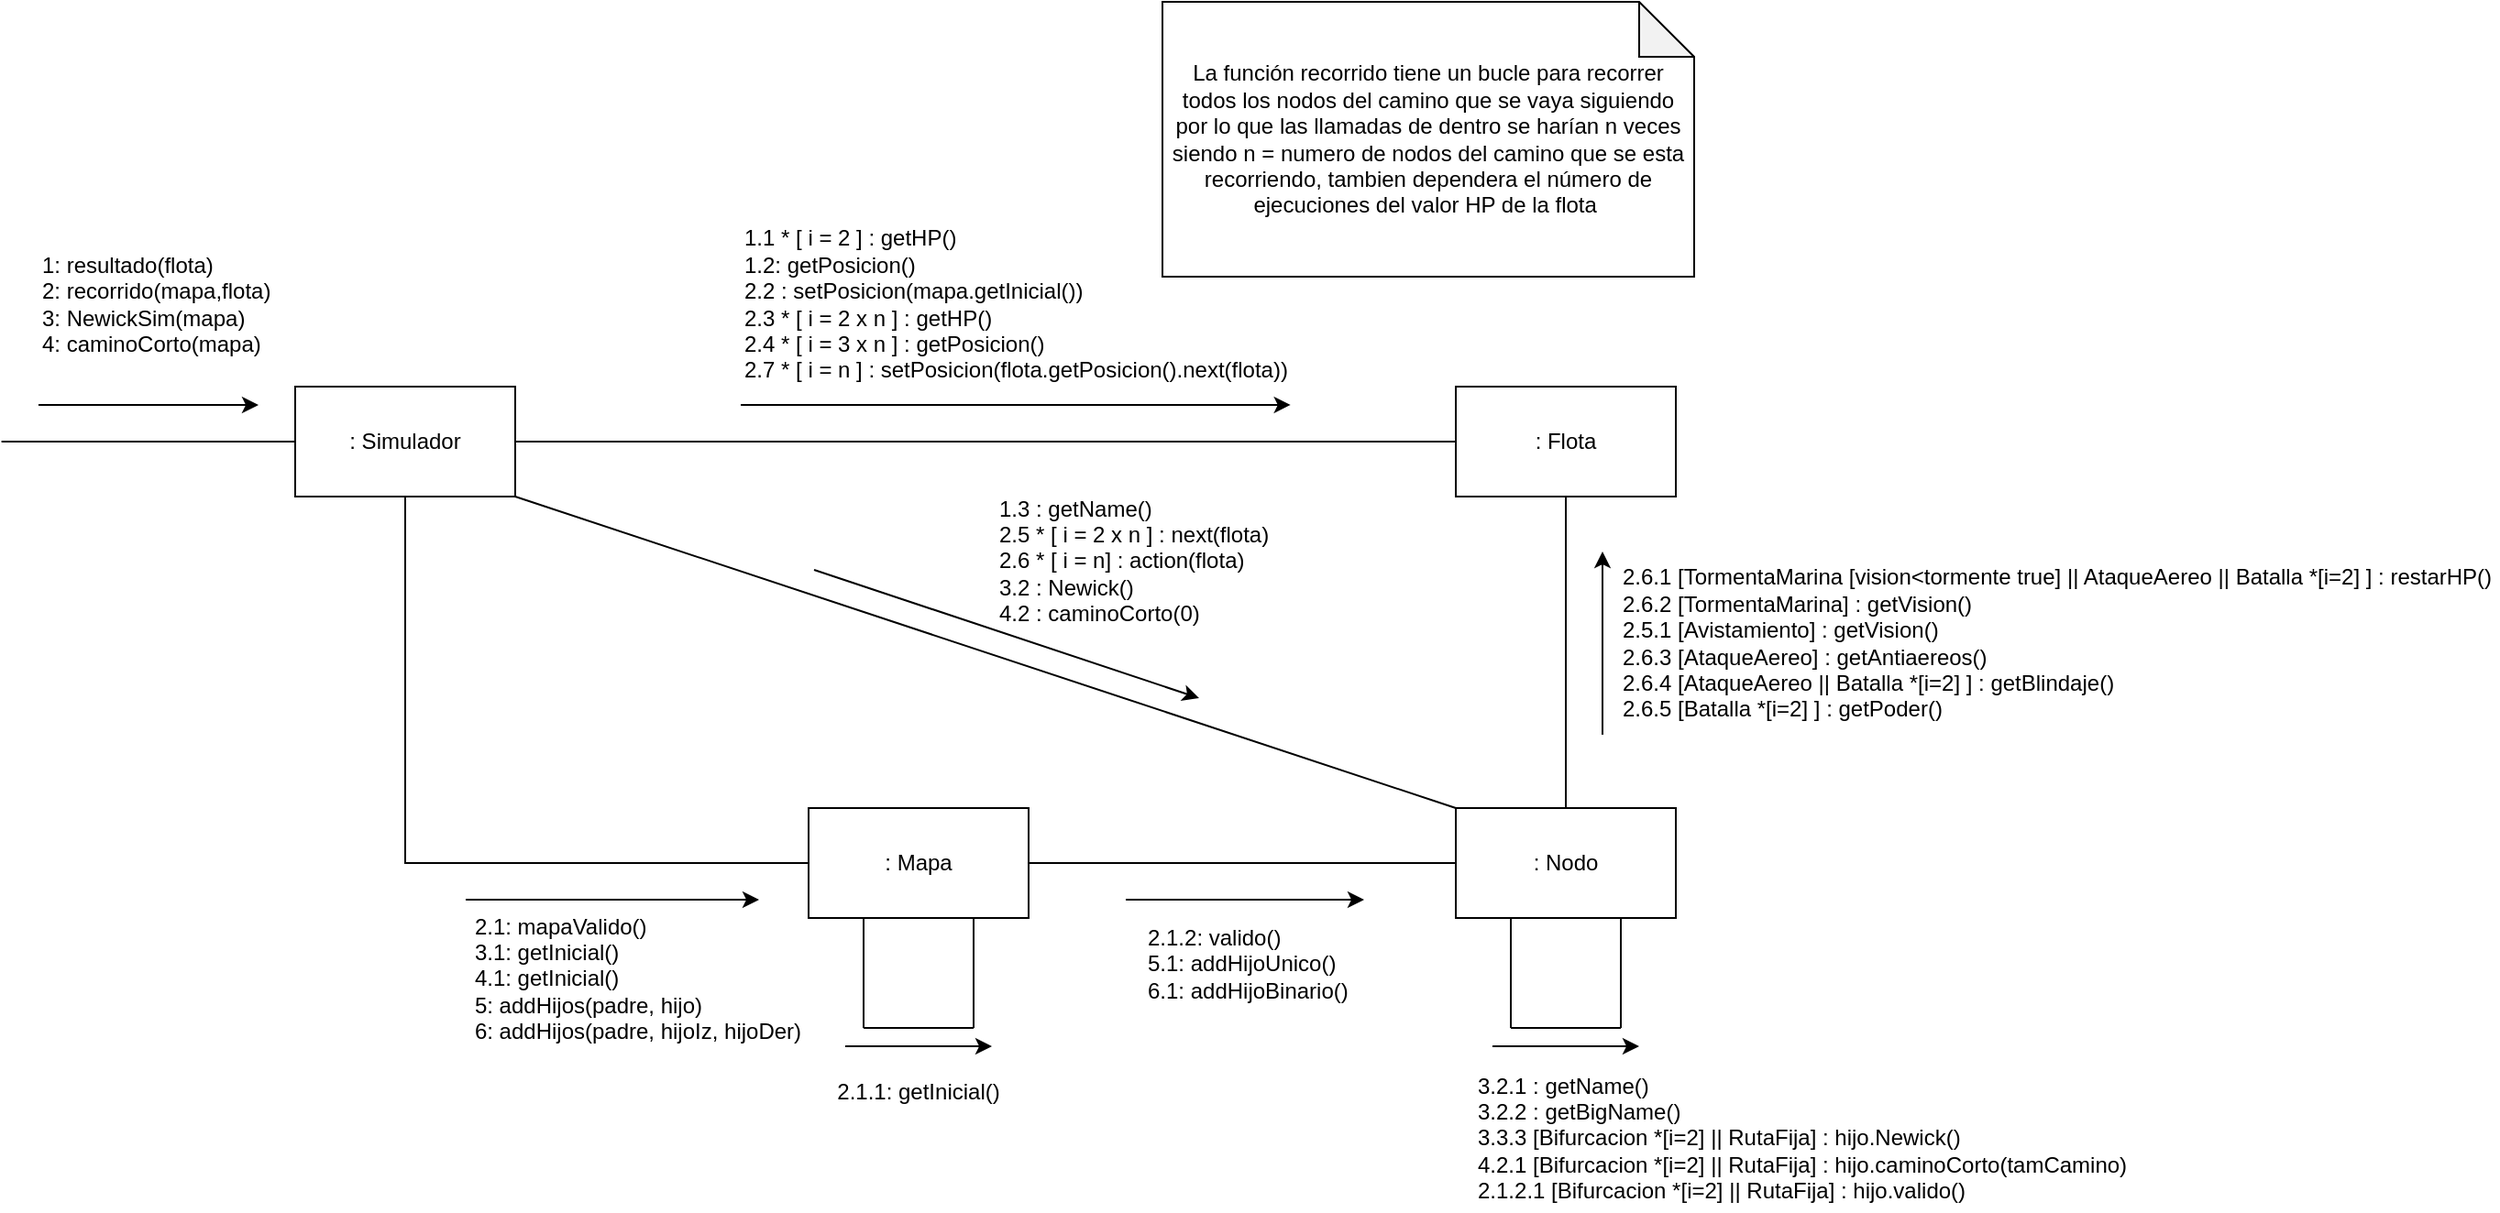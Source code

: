 <mxfile version="22.1.11" type="github">
  <diagram name="Página-1" id="WICck9pgIeBtj4AcxYeL">
    <mxGraphModel dx="1407" dy="704" grid="1" gridSize="10" guides="1" tooltips="1" connect="1" arrows="1" fold="1" page="1" pageScale="1" pageWidth="827" pageHeight="1169" math="0" shadow="0">
      <root>
        <mxCell id="0" />
        <mxCell id="1" parent="0" />
        <mxCell id="PBhGnh1ifOubgosgx4_8-1" value=": Simulador" style="rounded=0;whiteSpace=wrap;html=1;" parent="1" vertex="1">
          <mxGeometry x="209" y="265" width="120" height="60" as="geometry" />
        </mxCell>
        <mxCell id="PBhGnh1ifOubgosgx4_8-2" value=": Flota" style="rounded=0;whiteSpace=wrap;html=1;" parent="1" vertex="1">
          <mxGeometry x="842" y="265" width="120" height="60" as="geometry" />
        </mxCell>
        <mxCell id="PBhGnh1ifOubgosgx4_8-4" value=": Nodo" style="rounded=0;whiteSpace=wrap;html=1;" parent="1" vertex="1">
          <mxGeometry x="842" y="495" width="120" height="60" as="geometry" />
        </mxCell>
        <mxCell id="PBhGnh1ifOubgosgx4_8-5" value=": Mapa" style="rounded=0;whiteSpace=wrap;html=1;" parent="1" vertex="1">
          <mxGeometry x="489" y="495" width="120" height="60" as="geometry" />
        </mxCell>
        <mxCell id="PBhGnh1ifOubgosgx4_8-17" value="" style="endArrow=none;html=1;rounded=0;exitX=1;exitY=0.5;exitDx=0;exitDy=0;entryX=0;entryY=0.5;entryDx=0;entryDy=0;" parent="1" source="PBhGnh1ifOubgosgx4_8-1" target="PBhGnh1ifOubgosgx4_8-2" edge="1">
          <mxGeometry width="50" height="50" relative="1" as="geometry">
            <mxPoint x="489" y="555" as="sourcePoint" />
            <mxPoint x="539" y="505" as="targetPoint" />
          </mxGeometry>
        </mxCell>
        <mxCell id="PBhGnh1ifOubgosgx4_8-21" value="" style="endArrow=classic;html=1;rounded=0;" parent="1" edge="1">
          <mxGeometry width="50" height="50" relative="1" as="geometry">
            <mxPoint x="302" y="545" as="sourcePoint" />
            <mxPoint x="462" y="545" as="targetPoint" />
          </mxGeometry>
        </mxCell>
        <mxCell id="PBhGnh1ifOubgosgx4_8-22" value="" style="endArrow=classic;html=1;rounded=0;" parent="1" edge="1">
          <mxGeometry width="50" height="50" relative="1" as="geometry">
            <mxPoint x="69" y="275" as="sourcePoint" />
            <mxPoint x="189" y="275" as="targetPoint" />
          </mxGeometry>
        </mxCell>
        <mxCell id="PBhGnh1ifOubgosgx4_8-23" value="1: resultado(flota)&lt;br&gt;2: recorrido(mapa,flota)&lt;br&gt;3: NewickSim(mapa)&lt;br&gt;&lt;div style=&quot;&quot;&gt;&lt;span style=&quot;background-color: initial;&quot;&gt;4: caminoCorto(mapa)&lt;/span&gt;&lt;/div&gt;" style="text;html=1;strokeColor=none;fillColor=none;align=left;verticalAlign=middle;whiteSpace=wrap;rounded=0;" parent="1" vertex="1">
          <mxGeometry x="69" y="185" width="140" height="70" as="geometry" />
        </mxCell>
        <mxCell id="PBhGnh1ifOubgosgx4_8-14" value="1.1 * [ i = 2 ] : getHP()&lt;br&gt;1.2: getPosicion()&lt;br&gt;2.2 : setPosicion(mapa.getInicial())&lt;br&gt;2.3 * [ i = 2 x n ] : getHP()&lt;br&gt;2.4 * [ i = 3 x n ] :&amp;nbsp;getPosicion()&lt;br&gt;2.7 * [ i = n ] : setPosicion(flota.getPosicion().next(flota)&lt;span style=&quot;background-color: initial;&quot;&gt;)&amp;nbsp;&lt;/span&gt;" style="text;html=1;strokeColor=none;fillColor=none;align=left;verticalAlign=middle;whiteSpace=wrap;rounded=0;" parent="1" vertex="1">
          <mxGeometry x="452" y="155" width="460" height="130" as="geometry" />
        </mxCell>
        <mxCell id="PBhGnh1ifOubgosgx4_8-25" value="" style="endArrow=classic;html=1;rounded=0;entryX=0.641;entryY=0.923;entryDx=0;entryDy=0;entryPerimeter=0;" parent="1" edge="1">
          <mxGeometry width="50" height="50" relative="1" as="geometry">
            <mxPoint x="452" y="275" as="sourcePoint" />
            <mxPoint x="751.86" y="274.99" as="targetPoint" />
          </mxGeometry>
        </mxCell>
        <mxCell id="PBhGnh1ifOubgosgx4_8-26" value="&lt;div style=&quot;text-align: left;&quot;&gt;&lt;span style=&quot;background-color: initial;&quot;&gt;2.1: mapaValido()&lt;/span&gt;&lt;/div&gt;&lt;div style=&quot;text-align: left;&quot;&gt;&lt;span style=&quot;background-color: initial;&quot;&gt;3.1: getInicial()&lt;/span&gt;&lt;/div&gt;&lt;div style=&quot;text-align: left;&quot;&gt;&lt;span style=&quot;background-color: initial;&quot;&gt;4.1: getInicial()&lt;/span&gt;&lt;/div&gt;&lt;div style=&quot;text-align: left;&quot;&gt;&lt;span style=&quot;background-color: initial;&quot;&gt;5: addHijos(padre, hijo)&lt;/span&gt;&lt;/div&gt;&lt;div style=&quot;text-align: left;&quot;&gt;&lt;span style=&quot;background-color: initial;&quot;&gt;6: addHijos(padre, hijoIz, hijoDer)&lt;/span&gt;&lt;/div&gt;" style="text;html=1;strokeColor=none;fillColor=none;align=center;verticalAlign=middle;whiteSpace=wrap;rounded=0;" parent="1" vertex="1">
          <mxGeometry x="286" y="550" width="220" height="75" as="geometry" />
        </mxCell>
        <mxCell id="PBhGnh1ifOubgosgx4_8-29" value="" style="endArrow=none;html=1;rounded=0;entryX=0.5;entryY=1;entryDx=0;entryDy=0;exitX=0;exitY=0.5;exitDx=0;exitDy=0;" parent="1" source="PBhGnh1ifOubgosgx4_8-5" target="PBhGnh1ifOubgosgx4_8-1" edge="1">
          <mxGeometry width="50" height="50" relative="1" as="geometry">
            <mxPoint x="322" y="545" as="sourcePoint" />
            <mxPoint x="372" y="495" as="targetPoint" />
            <Array as="points">
              <mxPoint x="269" y="525" />
            </Array>
          </mxGeometry>
        </mxCell>
        <mxCell id="PBhGnh1ifOubgosgx4_8-31" value="" style="endArrow=none;html=1;rounded=0;exitX=1;exitY=0.5;exitDx=0;exitDy=0;" parent="1" source="PBhGnh1ifOubgosgx4_8-5" target="PBhGnh1ifOubgosgx4_8-4" edge="1">
          <mxGeometry width="50" height="50" relative="1" as="geometry">
            <mxPoint x="662" y="545" as="sourcePoint" />
            <mxPoint x="712" y="495" as="targetPoint" />
          </mxGeometry>
        </mxCell>
        <mxCell id="PBhGnh1ifOubgosgx4_8-32" value="2.1.2: valido()&lt;br&gt;5.1: addHijoUnico()&lt;br&gt;6.1: addHijoBinario()" style="text;html=1;strokeColor=none;fillColor=none;align=left;verticalAlign=middle;whiteSpace=wrap;rounded=0;" parent="1" vertex="1">
          <mxGeometry x="672" y="555" width="130" height="50" as="geometry" />
        </mxCell>
        <mxCell id="PBhGnh1ifOubgosgx4_8-34" value="" style="endArrow=none;html=1;rounded=0;exitX=0.25;exitY=1;exitDx=0;exitDy=0;" parent="1" source="PBhGnh1ifOubgosgx4_8-5" edge="1">
          <mxGeometry width="50" height="50" relative="1" as="geometry">
            <mxPoint x="502" y="545" as="sourcePoint" />
            <mxPoint x="519" y="615" as="targetPoint" />
          </mxGeometry>
        </mxCell>
        <mxCell id="PBhGnh1ifOubgosgx4_8-35" value="" style="endArrow=none;html=1;rounded=0;" parent="1" edge="1">
          <mxGeometry width="50" height="50" relative="1" as="geometry">
            <mxPoint x="519" y="615" as="sourcePoint" />
            <mxPoint x="579" y="615" as="targetPoint" />
          </mxGeometry>
        </mxCell>
        <mxCell id="PBhGnh1ifOubgosgx4_8-36" value="" style="endArrow=none;html=1;rounded=0;entryX=0.75;entryY=1;entryDx=0;entryDy=0;" parent="1" target="PBhGnh1ifOubgosgx4_8-5" edge="1">
          <mxGeometry width="50" height="50" relative="1" as="geometry">
            <mxPoint x="579" y="615" as="sourcePoint" />
            <mxPoint x="552" y="495" as="targetPoint" />
          </mxGeometry>
        </mxCell>
        <mxCell id="PBhGnh1ifOubgosgx4_8-37" value="2.1.1: getInicial()" style="text;html=1;strokeColor=none;fillColor=none;align=center;verticalAlign=middle;whiteSpace=wrap;rounded=0;" parent="1" vertex="1">
          <mxGeometry x="484" y="635" width="130" height="30" as="geometry" />
        </mxCell>
        <mxCell id="PBhGnh1ifOubgosgx4_8-39" value="" style="endArrow=classic;html=1;rounded=0;" parent="1" edge="1">
          <mxGeometry width="50" height="50" relative="1" as="geometry">
            <mxPoint x="509" y="625" as="sourcePoint" />
            <mxPoint x="589" y="625" as="targetPoint" />
          </mxGeometry>
        </mxCell>
        <mxCell id="PBhGnh1ifOubgosgx4_8-43" value="" style="endArrow=classic;html=1;rounded=0;" parent="1" edge="1">
          <mxGeometry width="50" height="50" relative="1" as="geometry">
            <mxPoint x="662" y="545" as="sourcePoint" />
            <mxPoint x="792" y="545" as="targetPoint" />
          </mxGeometry>
        </mxCell>
        <mxCell id="PBhGnh1ifOubgosgx4_8-45" value="" style="endArrow=classic;html=1;rounded=0;" parent="1" edge="1">
          <mxGeometry width="50" height="50" relative="1" as="geometry">
            <mxPoint x="922" y="455" as="sourcePoint" />
            <mxPoint x="922" y="355" as="targetPoint" />
          </mxGeometry>
        </mxCell>
        <mxCell id="PBhGnh1ifOubgosgx4_8-46" value="" style="endArrow=none;html=1;rounded=0;entryX=0.5;entryY=1;entryDx=0;entryDy=0;exitX=0.5;exitY=0;exitDx=0;exitDy=0;" parent="1" source="PBhGnh1ifOubgosgx4_8-4" target="PBhGnh1ifOubgosgx4_8-2" edge="1">
          <mxGeometry width="50" height="50" relative="1" as="geometry">
            <mxPoint x="562" y="465" as="sourcePoint" />
            <mxPoint x="612" y="415" as="targetPoint" />
          </mxGeometry>
        </mxCell>
        <mxCell id="PBhGnh1ifOubgosgx4_8-47" value="" style="endArrow=none;html=1;rounded=0;entryX=0.25;entryY=1;entryDx=0;entryDy=0;" parent="1" target="PBhGnh1ifOubgosgx4_8-4" edge="1">
          <mxGeometry width="50" height="50" relative="1" as="geometry">
            <mxPoint x="872" y="615" as="sourcePoint" />
            <mxPoint x="919" y="605" as="targetPoint" />
          </mxGeometry>
        </mxCell>
        <mxCell id="PBhGnh1ifOubgosgx4_8-48" value="" style="endArrow=none;html=1;rounded=0;" parent="1" edge="1">
          <mxGeometry width="50" height="50" relative="1" as="geometry">
            <mxPoint x="872" y="615" as="sourcePoint" />
            <mxPoint x="932" y="615" as="targetPoint" />
          </mxGeometry>
        </mxCell>
        <mxCell id="PBhGnh1ifOubgosgx4_8-49" value="" style="endArrow=none;html=1;rounded=0;entryX=0.75;entryY=1;entryDx=0;entryDy=0;" parent="1" target="PBhGnh1ifOubgosgx4_8-4" edge="1">
          <mxGeometry width="50" height="50" relative="1" as="geometry">
            <mxPoint x="932" y="615" as="sourcePoint" />
            <mxPoint x="622" y="395" as="targetPoint" />
          </mxGeometry>
        </mxCell>
        <mxCell id="PBhGnh1ifOubgosgx4_8-50" value="" style="endArrow=classic;html=1;rounded=0;" parent="1" edge="1">
          <mxGeometry width="50" height="50" relative="1" as="geometry">
            <mxPoint x="862" y="625" as="sourcePoint" />
            <mxPoint x="942" y="625" as="targetPoint" />
          </mxGeometry>
        </mxCell>
        <mxCell id="qtkPWYaVm_F9rMl8UNy9-1" value="2.6.1 [TormentaMarina [vision&amp;lt;tormente true] || AtaqueAereo || Batalla *[i=2] ] : restarHP()&lt;br&gt;2.6.2 [TormentaMarina] : getVision()&lt;br&gt;2.5.1 [Avistamiento] : getVision()&lt;br&gt;2.6.3 [AtaqueAereo] : getAntiaereos()&lt;br&gt;2.6.4 [AtaqueAereo || Batalla *[i=2] ] : getBlindaje()&lt;br&gt;2.6.5 [Batalla *[i=2] ] : getPoder()" style="text;html=1;strokeColor=none;fillColor=none;align=left;verticalAlign=middle;whiteSpace=wrap;rounded=0;" parent="1" vertex="1">
          <mxGeometry x="931" y="355" width="479" height="100" as="geometry" />
        </mxCell>
        <mxCell id="qtkPWYaVm_F9rMl8UNy9-3" value="" style="endArrow=none;html=1;rounded=0;entryX=0;entryY=0;entryDx=0;entryDy=0;exitX=1;exitY=1;exitDx=0;exitDy=0;" parent="1" source="PBhGnh1ifOubgosgx4_8-1" target="PBhGnh1ifOubgosgx4_8-4" edge="1">
          <mxGeometry width="50" height="50" relative="1" as="geometry">
            <mxPoint x="682" y="445" as="sourcePoint" />
            <mxPoint x="732" y="395" as="targetPoint" />
          </mxGeometry>
        </mxCell>
        <mxCell id="qtkPWYaVm_F9rMl8UNy9-4" value="" style="endArrow=classic;html=1;rounded=0;" parent="1" edge="1">
          <mxGeometry width="50" height="50" relative="1" as="geometry">
            <mxPoint x="492" y="365" as="sourcePoint" />
            <mxPoint x="702" y="435" as="targetPoint" />
          </mxGeometry>
        </mxCell>
        <mxCell id="qtkPWYaVm_F9rMl8UNy9-5" value="1.3 : getName()&lt;br&gt;2.5 * [&amp;nbsp;i = 2 x n ]&amp;nbsp;: next(flota)&lt;br&gt;2.6 * [ i = n] : action(flota)&lt;br&gt;3.2 : Newick()&lt;br&gt;4.2 : caminoCorto(0)" style="text;html=1;strokeColor=none;fillColor=none;align=left;verticalAlign=middle;whiteSpace=wrap;rounded=0;rotation=0;" parent="1" vertex="1">
          <mxGeometry x="591" y="325" width="150" height="70" as="geometry" />
        </mxCell>
        <mxCell id="_7e9RXA1wCkBmxa7xCcD-1" value="" style="endArrow=none;html=1;rounded=0;entryX=0;entryY=0.5;entryDx=0;entryDy=0;" edge="1" parent="1" target="PBhGnh1ifOubgosgx4_8-1">
          <mxGeometry width="50" height="50" relative="1" as="geometry">
            <mxPoint x="48.8" y="295" as="sourcePoint" />
            <mxPoint x="672" y="395" as="targetPoint" />
          </mxGeometry>
        </mxCell>
        <mxCell id="_7e9RXA1wCkBmxa7xCcD-2" value="3.2.1 : getName()&lt;br&gt;3.2.2 : getBigName()&lt;br&gt;3.3.3 [Bifurcacion *[i=2] || RutaFija] : hijo.Newick()&lt;br&gt;4.2.1 [Bifurcacion *[i=2] || RutaFija] : hijo.caminoCorto(tamCamino)&lt;br&gt;2.1.2.1 [Bifurcacion *[i=2] || RutaFija] : hijo.valido()&amp;nbsp;" style="text;html=1;strokeColor=none;fillColor=none;align=left;verticalAlign=middle;whiteSpace=wrap;rounded=0;" vertex="1" parent="1">
          <mxGeometry x="852" y="635" width="410" height="80" as="geometry" />
        </mxCell>
        <mxCell id="_7e9RXA1wCkBmxa7xCcD-4" value="&lt;div style=&quot;&quot;&gt;&lt;span style=&quot;background-color: initial;&quot;&gt;La función recorrido tiene un bucle para recorrer todos los nodos del camino que se vaya siguiendo por lo que las llamadas de dentro se harían n veces siendo n = numero de nodos del camino que se esta recorriendo, tambien dependera el número de ejecuciones del valor HP de la flota&amp;nbsp;&lt;/span&gt;&lt;/div&gt;" style="shape=note;whiteSpace=wrap;html=1;backgroundOutline=1;darkOpacity=0.05;align=center;" vertex="1" parent="1">
          <mxGeometry x="682" y="55" width="290" height="150" as="geometry" />
        </mxCell>
      </root>
    </mxGraphModel>
  </diagram>
</mxfile>
